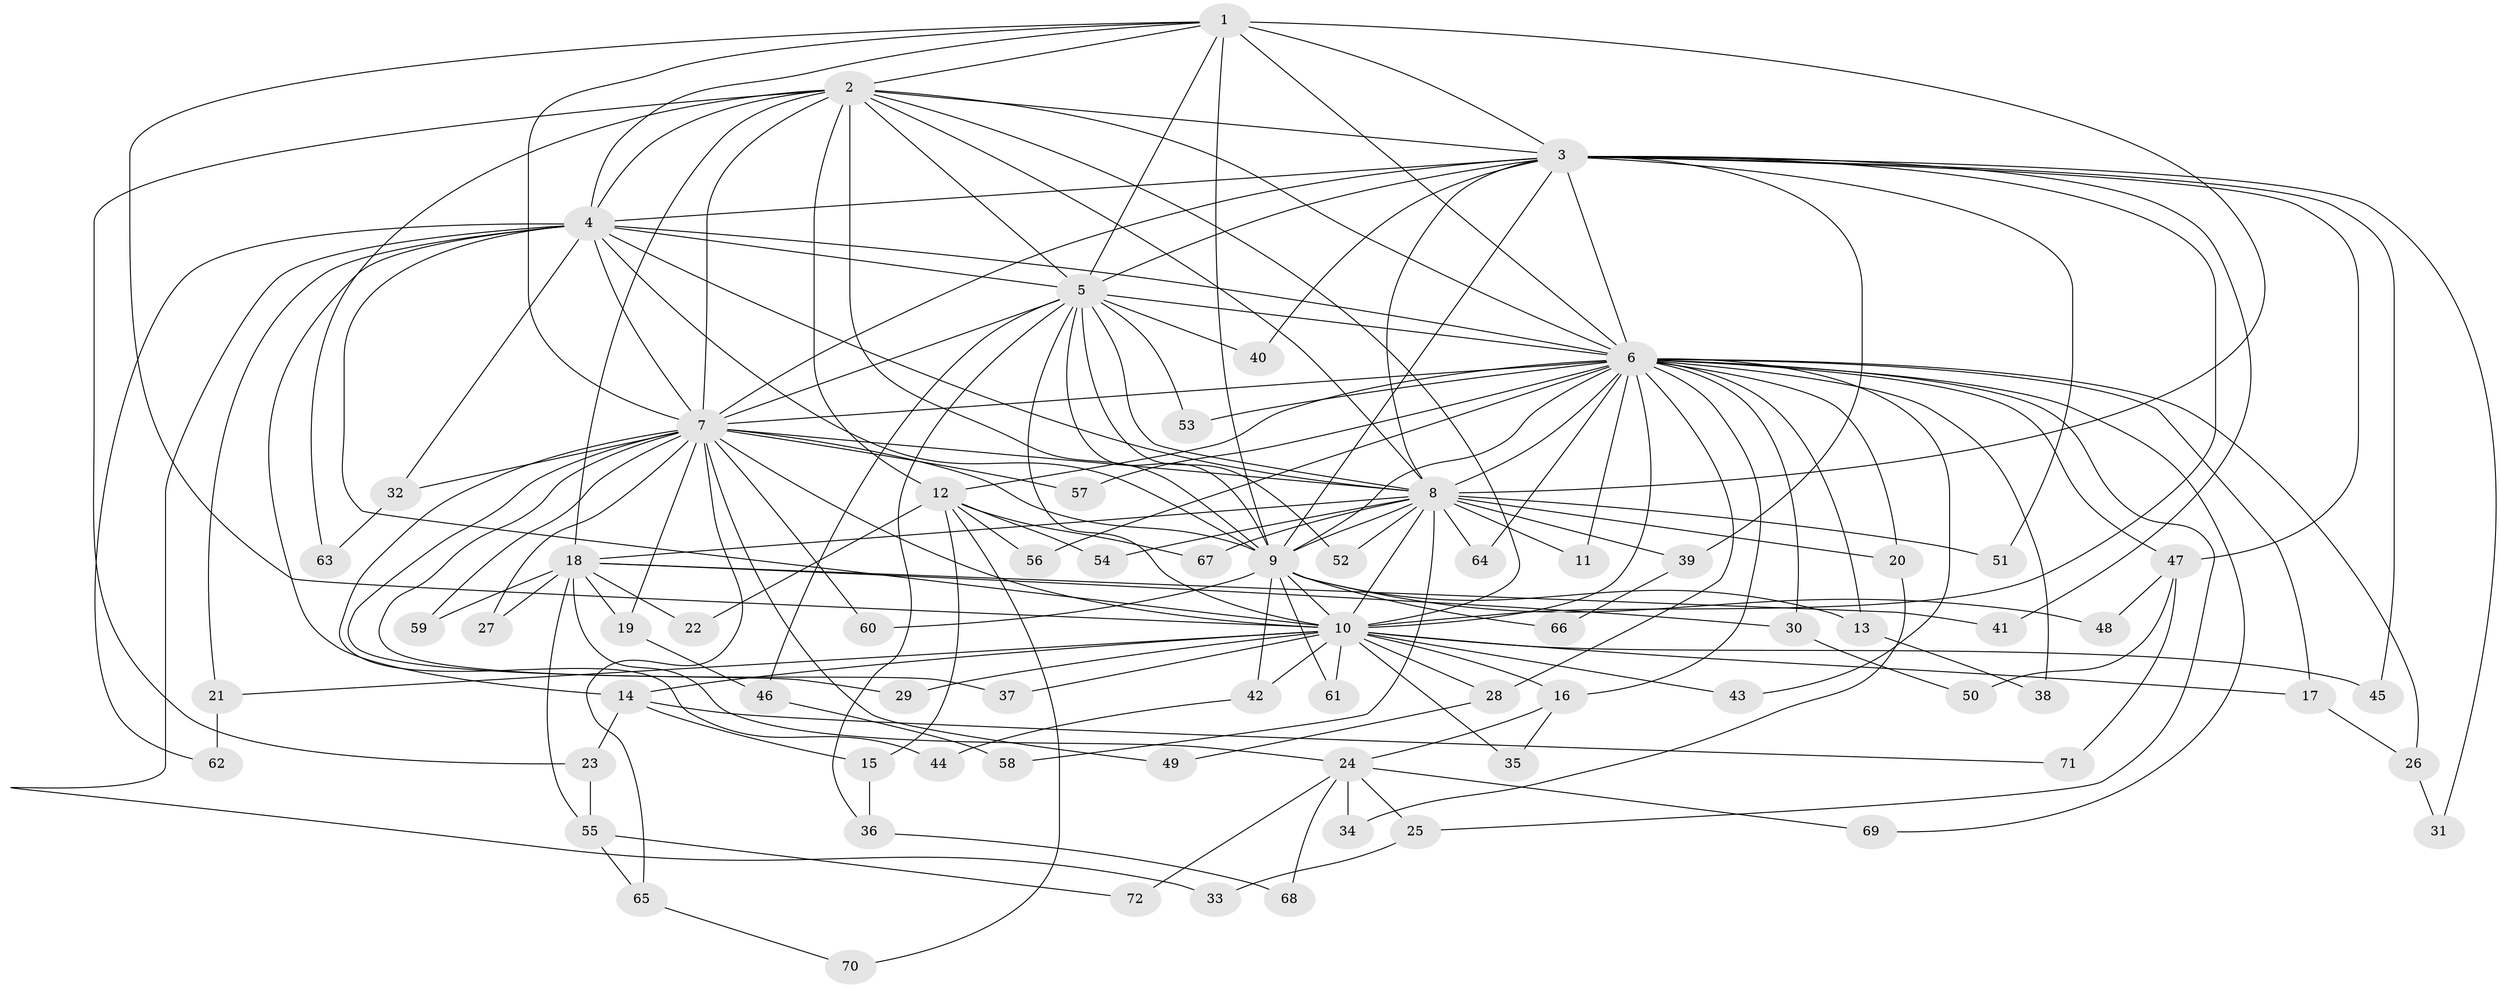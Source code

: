 // Generated by graph-tools (version 1.1) at 2025/01/03/09/25 03:01:34]
// undirected, 72 vertices, 169 edges
graph export_dot {
graph [start="1"]
  node [color=gray90,style=filled];
  1;
  2;
  3;
  4;
  5;
  6;
  7;
  8;
  9;
  10;
  11;
  12;
  13;
  14;
  15;
  16;
  17;
  18;
  19;
  20;
  21;
  22;
  23;
  24;
  25;
  26;
  27;
  28;
  29;
  30;
  31;
  32;
  33;
  34;
  35;
  36;
  37;
  38;
  39;
  40;
  41;
  42;
  43;
  44;
  45;
  46;
  47;
  48;
  49;
  50;
  51;
  52;
  53;
  54;
  55;
  56;
  57;
  58;
  59;
  60;
  61;
  62;
  63;
  64;
  65;
  66;
  67;
  68;
  69;
  70;
  71;
  72;
  1 -- 2;
  1 -- 3;
  1 -- 4;
  1 -- 5;
  1 -- 6;
  1 -- 7;
  1 -- 8;
  1 -- 9;
  1 -- 10;
  2 -- 3;
  2 -- 4;
  2 -- 5;
  2 -- 6;
  2 -- 7;
  2 -- 8;
  2 -- 9;
  2 -- 10;
  2 -- 12;
  2 -- 18;
  2 -- 23;
  2 -- 63;
  3 -- 4;
  3 -- 5;
  3 -- 6;
  3 -- 7;
  3 -- 8;
  3 -- 9;
  3 -- 10;
  3 -- 31;
  3 -- 39;
  3 -- 40;
  3 -- 41;
  3 -- 45;
  3 -- 47;
  3 -- 51;
  4 -- 5;
  4 -- 6;
  4 -- 7;
  4 -- 8;
  4 -- 9;
  4 -- 10;
  4 -- 14;
  4 -- 21;
  4 -- 32;
  4 -- 33;
  4 -- 62;
  5 -- 6;
  5 -- 7;
  5 -- 8;
  5 -- 9;
  5 -- 10;
  5 -- 36;
  5 -- 40;
  5 -- 46;
  5 -- 52;
  5 -- 53;
  6 -- 7;
  6 -- 8;
  6 -- 9;
  6 -- 10;
  6 -- 11;
  6 -- 12;
  6 -- 13;
  6 -- 16;
  6 -- 17;
  6 -- 20;
  6 -- 25;
  6 -- 26;
  6 -- 28;
  6 -- 30;
  6 -- 38;
  6 -- 43;
  6 -- 47;
  6 -- 53;
  6 -- 56;
  6 -- 57;
  6 -- 64;
  6 -- 69;
  7 -- 8;
  7 -- 9;
  7 -- 10;
  7 -- 19;
  7 -- 27;
  7 -- 29;
  7 -- 32;
  7 -- 37;
  7 -- 44;
  7 -- 49;
  7 -- 57;
  7 -- 59;
  7 -- 60;
  7 -- 65;
  8 -- 9;
  8 -- 10;
  8 -- 11;
  8 -- 18;
  8 -- 20;
  8 -- 39;
  8 -- 51;
  8 -- 52;
  8 -- 54;
  8 -- 58;
  8 -- 64;
  8 -- 67;
  9 -- 10;
  9 -- 13;
  9 -- 42;
  9 -- 48;
  9 -- 60;
  9 -- 61;
  9 -- 66;
  10 -- 14;
  10 -- 16;
  10 -- 17;
  10 -- 21;
  10 -- 28;
  10 -- 29;
  10 -- 35;
  10 -- 37;
  10 -- 42;
  10 -- 43;
  10 -- 45;
  10 -- 61;
  12 -- 15;
  12 -- 22;
  12 -- 54;
  12 -- 56;
  12 -- 67;
  12 -- 70;
  13 -- 38;
  14 -- 15;
  14 -- 23;
  14 -- 71;
  15 -- 36;
  16 -- 24;
  16 -- 35;
  17 -- 26;
  18 -- 19;
  18 -- 22;
  18 -- 24;
  18 -- 27;
  18 -- 30;
  18 -- 41;
  18 -- 55;
  18 -- 59;
  19 -- 46;
  20 -- 34;
  21 -- 62;
  23 -- 55;
  24 -- 25;
  24 -- 34;
  24 -- 68;
  24 -- 69;
  24 -- 72;
  25 -- 33;
  26 -- 31;
  28 -- 49;
  30 -- 50;
  32 -- 63;
  36 -- 68;
  39 -- 66;
  42 -- 44;
  46 -- 58;
  47 -- 48;
  47 -- 50;
  47 -- 71;
  55 -- 65;
  55 -- 72;
  65 -- 70;
}
